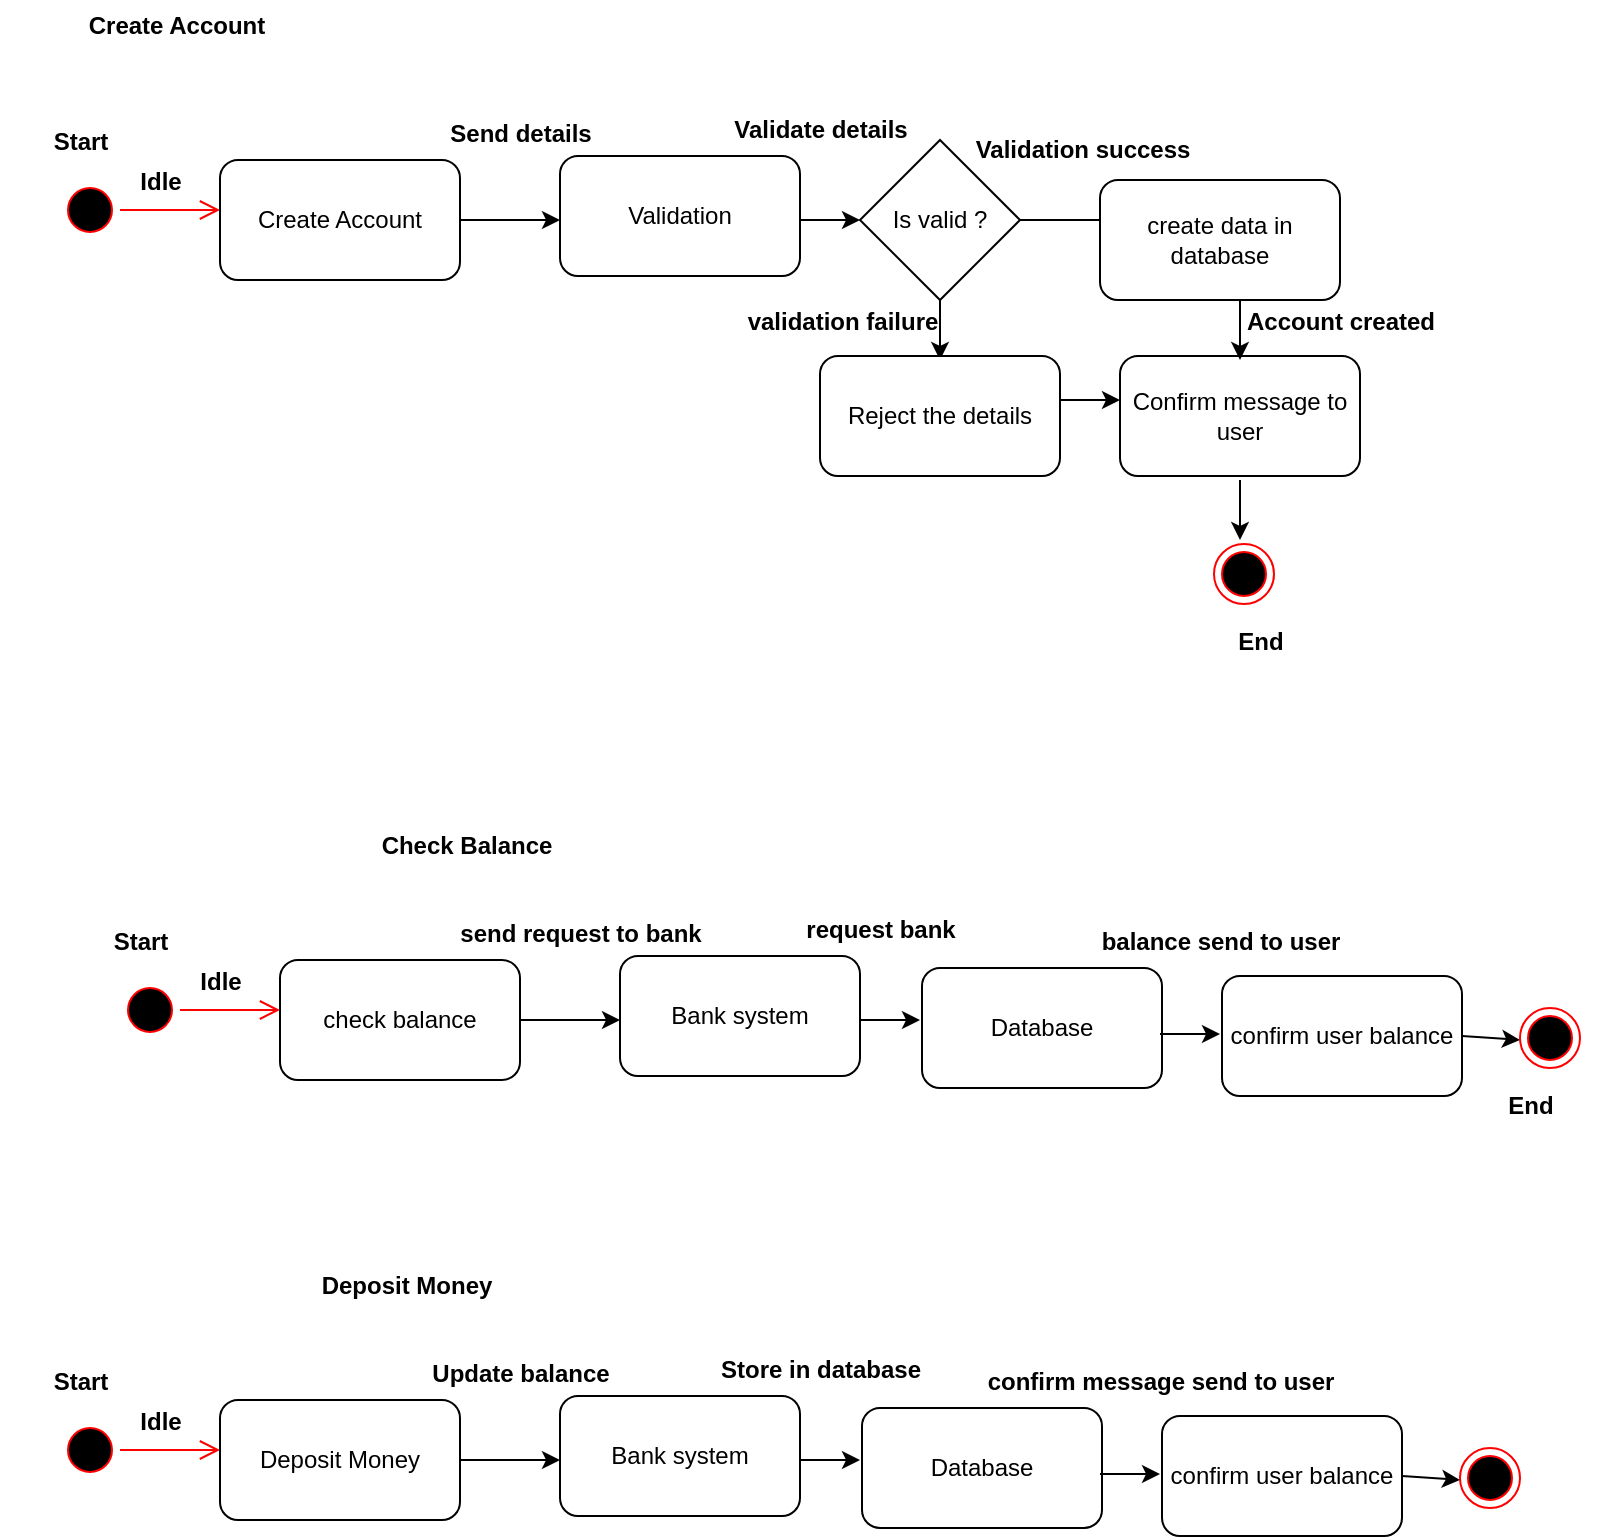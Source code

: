 <mxfile version="21.6.5" type="google">
  <diagram name="Page-1" id="1_u2pNZljd538CYOJaob">
    <mxGraphModel grid="0" page="1" gridSize="10" guides="1" tooltips="1" connect="1" arrows="1" fold="1" pageScale="1" pageWidth="850" pageHeight="1100" math="0" shadow="0">
      <root>
        <mxCell id="0" />
        <mxCell id="1" parent="0" />
        <mxCell id="_94-Zmwqr-JasHV7PoeX-1" value="" style="ellipse;html=1;shape=startState;fillColor=#000000;strokeColor=#ff0000;" vertex="1" parent="1">
          <mxGeometry x="70" y="130" width="30" height="30" as="geometry" />
        </mxCell>
        <mxCell id="_94-Zmwqr-JasHV7PoeX-2" value="" style="edgeStyle=orthogonalEdgeStyle;html=1;verticalAlign=bottom;endArrow=open;endSize=8;strokeColor=#ff0000;rounded=0;" edge="1" parent="1" source="_94-Zmwqr-JasHV7PoeX-1">
          <mxGeometry relative="1" as="geometry">
            <mxPoint x="150" y="145" as="targetPoint" />
          </mxGeometry>
        </mxCell>
        <mxCell id="_94-Zmwqr-JasHV7PoeX-3" value="Create Account" style="rounded=1;whiteSpace=wrap;html=1;" vertex="1" parent="1">
          <mxGeometry x="150" y="120" width="120" height="60" as="geometry" />
        </mxCell>
        <mxCell id="_94-Zmwqr-JasHV7PoeX-4" value="" style="endArrow=classic;html=1;rounded=0;exitX=1;exitY=0.5;exitDx=0;exitDy=0;" edge="1" parent="1" source="_94-Zmwqr-JasHV7PoeX-3">
          <mxGeometry width="50" height="50" relative="1" as="geometry">
            <mxPoint x="370" y="350" as="sourcePoint" />
            <mxPoint x="320" y="150" as="targetPoint" />
          </mxGeometry>
        </mxCell>
        <mxCell id="_94-Zmwqr-JasHV7PoeX-5" value="Validation" style="rounded=1;whiteSpace=wrap;html=1;" vertex="1" parent="1">
          <mxGeometry x="320" y="118" width="120" height="60" as="geometry" />
        </mxCell>
        <mxCell id="_94-Zmwqr-JasHV7PoeX-7" value="" style="endArrow=classic;html=1;rounded=0;exitX=1;exitY=0.5;exitDx=0;exitDy=0;" edge="1" parent="1" target="_94-Zmwqr-JasHV7PoeX-8">
          <mxGeometry width="50" height="50" relative="1" as="geometry">
            <mxPoint x="440" y="150" as="sourcePoint" />
            <mxPoint x="490" y="150" as="targetPoint" />
          </mxGeometry>
        </mxCell>
        <mxCell id="_94-Zmwqr-JasHV7PoeX-8" value="Is valid ?" style="rhombus;whiteSpace=wrap;html=1;" vertex="1" parent="1">
          <mxGeometry x="470" y="110.0" width="80" height="80" as="geometry" />
        </mxCell>
        <mxCell id="_94-Zmwqr-JasHV7PoeX-9" value="" style="endArrow=classic;html=1;rounded=0;exitX=0.5;exitY=1;exitDx=0;exitDy=0;" edge="1" parent="1" source="_94-Zmwqr-JasHV7PoeX-8">
          <mxGeometry width="50" height="50" relative="1" as="geometry">
            <mxPoint x="500" y="190" as="sourcePoint" />
            <mxPoint x="510" y="220" as="targetPoint" />
          </mxGeometry>
        </mxCell>
        <mxCell id="_94-Zmwqr-JasHV7PoeX-10" value="" style="endArrow=classic;html=1;rounded=0;exitX=1;exitY=0.5;exitDx=0;exitDy=0;" edge="1" parent="1">
          <mxGeometry width="50" height="50" relative="1" as="geometry">
            <mxPoint x="550" y="150" as="sourcePoint" />
            <mxPoint x="600" y="150" as="targetPoint" />
          </mxGeometry>
        </mxCell>
        <mxCell id="_94-Zmwqr-JasHV7PoeX-11" value="Confirm message to user" style="rounded=1;whiteSpace=wrap;html=1;" vertex="1" parent="1">
          <mxGeometry x="600" y="218" width="120" height="60" as="geometry" />
        </mxCell>
        <mxCell id="_94-Zmwqr-JasHV7PoeX-13" value="Reject the details" style="rounded=1;whiteSpace=wrap;html=1;" vertex="1" parent="1">
          <mxGeometry x="450" y="218" width="120" height="60" as="geometry" />
        </mxCell>
        <mxCell id="_94-Zmwqr-JasHV7PoeX-14" value="create data in database" style="rounded=1;whiteSpace=wrap;html=1;" vertex="1" parent="1">
          <mxGeometry x="590" y="130" width="120" height="60" as="geometry" />
        </mxCell>
        <mxCell id="_94-Zmwqr-JasHV7PoeX-15" value="" style="endArrow=classic;html=1;rounded=0;exitX=0.5;exitY=1;exitDx=0;exitDy=0;" edge="1" parent="1">
          <mxGeometry width="50" height="50" relative="1" as="geometry">
            <mxPoint x="660" y="190" as="sourcePoint" />
            <mxPoint x="660" y="220" as="targetPoint" />
          </mxGeometry>
        </mxCell>
        <mxCell id="_94-Zmwqr-JasHV7PoeX-17" value="" style="ellipse;html=1;shape=endState;fillColor=#000000;strokeColor=#ff0000;" vertex="1" parent="1">
          <mxGeometry x="647" y="312" width="30" height="30" as="geometry" />
        </mxCell>
        <mxCell id="_94-Zmwqr-JasHV7PoeX-20" value="" style="endArrow=classic;html=1;rounded=0;exitX=0.5;exitY=1;exitDx=0;exitDy=0;" edge="1" parent="1">
          <mxGeometry width="50" height="50" relative="1" as="geometry">
            <mxPoint x="660" y="280" as="sourcePoint" />
            <mxPoint x="660" y="310" as="targetPoint" />
          </mxGeometry>
        </mxCell>
        <mxCell id="_94-Zmwqr-JasHV7PoeX-21" value="Idle" style="text;align=center;fontStyle=1;verticalAlign=middle;spacingLeft=3;spacingRight=3;strokeColor=none;rotatable=0;points=[[0,0.5],[1,0.5]];portConstraint=eastwest;html=1;" vertex="1" parent="1">
          <mxGeometry x="80" y="118" width="80" height="26" as="geometry" />
        </mxCell>
        <mxCell id="_94-Zmwqr-JasHV7PoeX-22" value="Validate details" style="text;align=center;fontStyle=1;verticalAlign=middle;spacingLeft=3;spacingRight=3;strokeColor=none;rotatable=0;points=[[0,0.5],[1,0.5]];portConstraint=eastwest;html=1;" vertex="1" parent="1">
          <mxGeometry x="410" y="92" width="80" height="26" as="geometry" />
        </mxCell>
        <mxCell id="_94-Zmwqr-JasHV7PoeX-23" value="Send details" style="text;align=center;fontStyle=1;verticalAlign=middle;spacingLeft=3;spacingRight=3;strokeColor=none;rotatable=0;points=[[0,0.5],[1,0.5]];portConstraint=eastwest;html=1;" vertex="1" parent="1">
          <mxGeometry x="260" y="94" width="80" height="26" as="geometry" />
        </mxCell>
        <mxCell id="_94-Zmwqr-JasHV7PoeX-24" value="Validation success" style="text;align=center;fontStyle=1;verticalAlign=middle;spacingLeft=3;spacingRight=3;strokeColor=none;rotatable=0;points=[[0,0.5],[1,0.5]];portConstraint=eastwest;html=1;" vertex="1" parent="1">
          <mxGeometry x="541" y="102" width="80" height="26" as="geometry" />
        </mxCell>
        <mxCell id="_94-Zmwqr-JasHV7PoeX-25" value="validation failure" style="text;align=center;fontStyle=1;verticalAlign=middle;spacingLeft=3;spacingRight=3;strokeColor=none;rotatable=0;points=[[0,0.5],[1,0.5]];portConstraint=eastwest;html=1;" vertex="1" parent="1">
          <mxGeometry x="421" y="188" width="80" height="26" as="geometry" />
        </mxCell>
        <mxCell id="_94-Zmwqr-JasHV7PoeX-26" value="Account created" style="text;align=center;fontStyle=1;verticalAlign=middle;spacingLeft=3;spacingRight=3;strokeColor=none;rotatable=0;points=[[0,0.5],[1,0.5]];portConstraint=eastwest;html=1;" vertex="1" parent="1">
          <mxGeometry x="670" y="188" width="80" height="26" as="geometry" />
        </mxCell>
        <mxCell id="_94-Zmwqr-JasHV7PoeX-27" value="" style="endArrow=classic;html=1;rounded=0;exitX=1;exitY=0.5;exitDx=0;exitDy=0;" edge="1" parent="1">
          <mxGeometry width="50" height="50" relative="1" as="geometry">
            <mxPoint x="570" y="240" as="sourcePoint" />
            <mxPoint x="600" y="240" as="targetPoint" />
          </mxGeometry>
        </mxCell>
        <mxCell id="_94-Zmwqr-JasHV7PoeX-28" value="Start" style="text;align=center;fontStyle=1;verticalAlign=middle;spacingLeft=3;spacingRight=3;strokeColor=none;rotatable=0;points=[[0,0.5],[1,0.5]];portConstraint=eastwest;html=1;" vertex="1" parent="1">
          <mxGeometry x="40" y="98" width="80" height="26" as="geometry" />
        </mxCell>
        <mxCell id="_94-Zmwqr-JasHV7PoeX-29" value="End" style="text;align=center;fontStyle=1;verticalAlign=middle;spacingLeft=3;spacingRight=3;strokeColor=none;rotatable=0;points=[[0,0.5],[1,0.5]];portConstraint=eastwest;html=1;" vertex="1" parent="1">
          <mxGeometry x="630" y="348" width="80" height="26" as="geometry" />
        </mxCell>
        <mxCell id="_94-Zmwqr-JasHV7PoeX-30" value="Create Account" style="text;align=center;fontStyle=1;verticalAlign=middle;spacingLeft=3;spacingRight=3;strokeColor=none;rotatable=0;points=[[0,0.5],[1,0.5]];portConstraint=eastwest;html=1;" vertex="1" parent="1">
          <mxGeometry x="45" y="40" width="165" height="26" as="geometry" />
        </mxCell>
        <mxCell id="_94-Zmwqr-JasHV7PoeX-31" value="" style="ellipse;html=1;shape=startState;fillColor=#000000;strokeColor=#ff0000;" vertex="1" parent="1">
          <mxGeometry x="100" y="530" width="30" height="30" as="geometry" />
        </mxCell>
        <mxCell id="_94-Zmwqr-JasHV7PoeX-32" value="" style="edgeStyle=orthogonalEdgeStyle;html=1;verticalAlign=bottom;endArrow=open;endSize=8;strokeColor=#ff0000;rounded=0;" edge="1" parent="1" source="_94-Zmwqr-JasHV7PoeX-31">
          <mxGeometry relative="1" as="geometry">
            <mxPoint x="180" y="545" as="targetPoint" />
          </mxGeometry>
        </mxCell>
        <mxCell id="_94-Zmwqr-JasHV7PoeX-33" value="check balance" style="rounded=1;whiteSpace=wrap;html=1;" vertex="1" parent="1">
          <mxGeometry x="180" y="520" width="120" height="60" as="geometry" />
        </mxCell>
        <mxCell id="_94-Zmwqr-JasHV7PoeX-34" value="" style="endArrow=classic;html=1;rounded=0;exitX=1;exitY=0.5;exitDx=0;exitDy=0;" edge="1" parent="1" source="_94-Zmwqr-JasHV7PoeX-33">
          <mxGeometry width="50" height="50" relative="1" as="geometry">
            <mxPoint x="400" y="750" as="sourcePoint" />
            <mxPoint x="350" y="550" as="targetPoint" />
          </mxGeometry>
        </mxCell>
        <mxCell id="_94-Zmwqr-JasHV7PoeX-35" value="Bank system" style="rounded=1;whiteSpace=wrap;html=1;" vertex="1" parent="1">
          <mxGeometry x="350" y="518" width="120" height="60" as="geometry" />
        </mxCell>
        <mxCell id="_94-Zmwqr-JasHV7PoeX-36" value="" style="endArrow=classic;html=1;rounded=0;exitX=1;exitY=0.5;exitDx=0;exitDy=0;" edge="1" parent="1">
          <mxGeometry width="50" height="50" relative="1" as="geometry">
            <mxPoint x="470" y="550" as="sourcePoint" />
            <mxPoint x="500" y="550" as="targetPoint" />
          </mxGeometry>
        </mxCell>
        <mxCell id="_94-Zmwqr-JasHV7PoeX-40" value="confirm user balance" style="rounded=1;whiteSpace=wrap;html=1;" vertex="1" parent="1">
          <mxGeometry x="651" y="528" width="120" height="60" as="geometry" />
        </mxCell>
        <mxCell id="_94-Zmwqr-JasHV7PoeX-42" value="Database" style="rounded=1;whiteSpace=wrap;html=1;" vertex="1" parent="1">
          <mxGeometry x="501" y="524" width="120" height="60" as="geometry" />
        </mxCell>
        <mxCell id="_94-Zmwqr-JasHV7PoeX-44" value="" style="ellipse;html=1;shape=endState;fillColor=#000000;strokeColor=#ff0000;" vertex="1" parent="1">
          <mxGeometry x="800" y="544" width="30" height="30" as="geometry" />
        </mxCell>
        <mxCell id="_94-Zmwqr-JasHV7PoeX-45" value="" style="endArrow=classic;html=1;rounded=0;exitX=1;exitY=0.5;exitDx=0;exitDy=0;" edge="1" parent="1" source="_94-Zmwqr-JasHV7PoeX-40">
          <mxGeometry width="50" height="50" relative="1" as="geometry">
            <mxPoint x="790" y="554" as="sourcePoint" />
            <mxPoint x="800" y="560" as="targetPoint" />
          </mxGeometry>
        </mxCell>
        <mxCell id="_94-Zmwqr-JasHV7PoeX-46" value="Idle" style="text;align=center;fontStyle=1;verticalAlign=middle;spacingLeft=3;spacingRight=3;strokeColor=none;rotatable=0;points=[[0,0.5],[1,0.5]];portConstraint=eastwest;html=1;" vertex="1" parent="1">
          <mxGeometry x="110" y="518" width="80" height="26" as="geometry" />
        </mxCell>
        <mxCell id="_94-Zmwqr-JasHV7PoeX-47" value="request bank" style="text;align=center;fontStyle=1;verticalAlign=middle;spacingLeft=3;spacingRight=3;strokeColor=none;rotatable=0;points=[[0,0.5],[1,0.5]];portConstraint=eastwest;html=1;" vertex="1" parent="1">
          <mxGeometry x="440" y="492" width="80" height="26" as="geometry" />
        </mxCell>
        <mxCell id="_94-Zmwqr-JasHV7PoeX-48" value="send request to bank" style="text;align=center;fontStyle=1;verticalAlign=middle;spacingLeft=3;spacingRight=3;strokeColor=none;rotatable=0;points=[[0,0.5],[1,0.5]];portConstraint=eastwest;html=1;" vertex="1" parent="1">
          <mxGeometry x="290" y="494" width="80" height="26" as="geometry" />
        </mxCell>
        <mxCell id="_94-Zmwqr-JasHV7PoeX-49" value="balance send to user" style="text;align=center;fontStyle=1;verticalAlign=middle;spacingLeft=3;spacingRight=3;strokeColor=none;rotatable=0;points=[[0,0.5],[1,0.5]];portConstraint=eastwest;html=1;" vertex="1" parent="1">
          <mxGeometry x="610" y="498" width="80" height="26" as="geometry" />
        </mxCell>
        <mxCell id="_94-Zmwqr-JasHV7PoeX-52" value="" style="endArrow=classic;html=1;rounded=0;exitX=1;exitY=0.5;exitDx=0;exitDy=0;" edge="1" parent="1">
          <mxGeometry width="50" height="50" relative="1" as="geometry">
            <mxPoint x="620" y="557" as="sourcePoint" />
            <mxPoint x="650" y="557" as="targetPoint" />
          </mxGeometry>
        </mxCell>
        <mxCell id="_94-Zmwqr-JasHV7PoeX-53" value="Start" style="text;align=center;fontStyle=1;verticalAlign=middle;spacingLeft=3;spacingRight=3;strokeColor=none;rotatable=0;points=[[0,0.5],[1,0.5]];portConstraint=eastwest;html=1;" vertex="1" parent="1">
          <mxGeometry x="70" y="498" width="80" height="26" as="geometry" />
        </mxCell>
        <mxCell id="_94-Zmwqr-JasHV7PoeX-54" value="End" style="text;align=center;fontStyle=1;verticalAlign=middle;spacingLeft=3;spacingRight=3;strokeColor=none;rotatable=0;points=[[0,0.5],[1,0.5]];portConstraint=eastwest;html=1;" vertex="1" parent="1">
          <mxGeometry x="765" y="580" width="80" height="26" as="geometry" />
        </mxCell>
        <mxCell id="_94-Zmwqr-JasHV7PoeX-55" value="Check Balance" style="text;align=center;fontStyle=1;verticalAlign=middle;spacingLeft=3;spacingRight=3;strokeColor=none;rotatable=0;points=[[0,0.5],[1,0.5]];portConstraint=eastwest;html=1;" vertex="1" parent="1">
          <mxGeometry x="190" y="450" width="165" height="26" as="geometry" />
        </mxCell>
        <mxCell id="_94-Zmwqr-JasHV7PoeX-57" value="" style="ellipse;html=1;shape=startState;fillColor=#000000;strokeColor=#ff0000;" vertex="1" parent="1">
          <mxGeometry x="70" y="750" width="30" height="30" as="geometry" />
        </mxCell>
        <mxCell id="_94-Zmwqr-JasHV7PoeX-58" value="" style="edgeStyle=orthogonalEdgeStyle;html=1;verticalAlign=bottom;endArrow=open;endSize=8;strokeColor=#ff0000;rounded=0;" edge="1" parent="1" source="_94-Zmwqr-JasHV7PoeX-57">
          <mxGeometry relative="1" as="geometry">
            <mxPoint x="150" y="765" as="targetPoint" />
          </mxGeometry>
        </mxCell>
        <mxCell id="_94-Zmwqr-JasHV7PoeX-59" value="Deposit Money" style="rounded=1;whiteSpace=wrap;html=1;" vertex="1" parent="1">
          <mxGeometry x="150" y="740" width="120" height="60" as="geometry" />
        </mxCell>
        <mxCell id="_94-Zmwqr-JasHV7PoeX-60" value="" style="endArrow=classic;html=1;rounded=0;exitX=1;exitY=0.5;exitDx=0;exitDy=0;" edge="1" parent="1" source="_94-Zmwqr-JasHV7PoeX-59">
          <mxGeometry width="50" height="50" relative="1" as="geometry">
            <mxPoint x="370" y="970" as="sourcePoint" />
            <mxPoint x="320" y="770" as="targetPoint" />
          </mxGeometry>
        </mxCell>
        <mxCell id="_94-Zmwqr-JasHV7PoeX-61" value="Bank system" style="rounded=1;whiteSpace=wrap;html=1;" vertex="1" parent="1">
          <mxGeometry x="320" y="738" width="120" height="60" as="geometry" />
        </mxCell>
        <mxCell id="_94-Zmwqr-JasHV7PoeX-62" value="" style="endArrow=classic;html=1;rounded=0;exitX=1;exitY=0.5;exitDx=0;exitDy=0;" edge="1" parent="1">
          <mxGeometry width="50" height="50" relative="1" as="geometry">
            <mxPoint x="440" y="770" as="sourcePoint" />
            <mxPoint x="470" y="770" as="targetPoint" />
          </mxGeometry>
        </mxCell>
        <mxCell id="_94-Zmwqr-JasHV7PoeX-63" value="confirm user balance" style="rounded=1;whiteSpace=wrap;html=1;" vertex="1" parent="1">
          <mxGeometry x="621" y="748" width="120" height="60" as="geometry" />
        </mxCell>
        <mxCell id="_94-Zmwqr-JasHV7PoeX-64" value="Database" style="rounded=1;whiteSpace=wrap;html=1;" vertex="1" parent="1">
          <mxGeometry x="471" y="744" width="120" height="60" as="geometry" />
        </mxCell>
        <mxCell id="_94-Zmwqr-JasHV7PoeX-65" value="" style="ellipse;html=1;shape=endState;fillColor=#000000;strokeColor=#ff0000;" vertex="1" parent="1">
          <mxGeometry x="770" y="764" width="30" height="30" as="geometry" />
        </mxCell>
        <mxCell id="_94-Zmwqr-JasHV7PoeX-66" value="" style="endArrow=classic;html=1;rounded=0;exitX=1;exitY=0.5;exitDx=0;exitDy=0;" edge="1" parent="1" source="_94-Zmwqr-JasHV7PoeX-63">
          <mxGeometry width="50" height="50" relative="1" as="geometry">
            <mxPoint x="760" y="774" as="sourcePoint" />
            <mxPoint x="770" y="780" as="targetPoint" />
          </mxGeometry>
        </mxCell>
        <mxCell id="_94-Zmwqr-JasHV7PoeX-67" value="Idle" style="text;align=center;fontStyle=1;verticalAlign=middle;spacingLeft=3;spacingRight=3;strokeColor=none;rotatable=0;points=[[0,0.5],[1,0.5]];portConstraint=eastwest;html=1;" vertex="1" parent="1">
          <mxGeometry x="80" y="738" width="80" height="26" as="geometry" />
        </mxCell>
        <mxCell id="_94-Zmwqr-JasHV7PoeX-68" value="Store in database" style="text;align=center;fontStyle=1;verticalAlign=middle;spacingLeft=3;spacingRight=3;strokeColor=none;rotatable=0;points=[[0,0.5],[1,0.5]];portConstraint=eastwest;html=1;" vertex="1" parent="1">
          <mxGeometry x="410" y="712" width="80" height="26" as="geometry" />
        </mxCell>
        <mxCell id="_94-Zmwqr-JasHV7PoeX-69" value="Update balance" style="text;align=center;fontStyle=1;verticalAlign=middle;spacingLeft=3;spacingRight=3;strokeColor=none;rotatable=0;points=[[0,0.5],[1,0.5]];portConstraint=eastwest;html=1;" vertex="1" parent="1">
          <mxGeometry x="260" y="714" width="80" height="26" as="geometry" />
        </mxCell>
        <mxCell id="_94-Zmwqr-JasHV7PoeX-70" value="confirm message send to user" style="text;align=center;fontStyle=1;verticalAlign=middle;spacingLeft=3;spacingRight=3;strokeColor=none;rotatable=0;points=[[0,0.5],[1,0.5]];portConstraint=eastwest;html=1;" vertex="1" parent="1">
          <mxGeometry x="580" y="718" width="80" height="26" as="geometry" />
        </mxCell>
        <mxCell id="_94-Zmwqr-JasHV7PoeX-71" value="" style="endArrow=classic;html=1;rounded=0;exitX=1;exitY=0.5;exitDx=0;exitDy=0;" edge="1" parent="1">
          <mxGeometry width="50" height="50" relative="1" as="geometry">
            <mxPoint x="590" y="777" as="sourcePoint" />
            <mxPoint x="620" y="777" as="targetPoint" />
          </mxGeometry>
        </mxCell>
        <mxCell id="_94-Zmwqr-JasHV7PoeX-72" value="Start" style="text;align=center;fontStyle=1;verticalAlign=middle;spacingLeft=3;spacingRight=3;strokeColor=none;rotatable=0;points=[[0,0.5],[1,0.5]];portConstraint=eastwest;html=1;" vertex="1" parent="1">
          <mxGeometry x="40" y="718" width="80" height="26" as="geometry" />
        </mxCell>
        <mxCell id="_94-Zmwqr-JasHV7PoeX-73" value="Deposit Money" style="text;align=center;fontStyle=1;verticalAlign=middle;spacingLeft=3;spacingRight=3;strokeColor=none;rotatable=0;points=[[0,0.5],[1,0.5]];portConstraint=eastwest;html=1;" vertex="1" parent="1">
          <mxGeometry x="160" y="670" width="165" height="26" as="geometry" />
        </mxCell>
      </root>
    </mxGraphModel>
  </diagram>
</mxfile>
